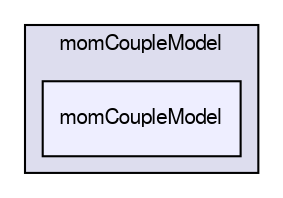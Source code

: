 digraph "/home/cgoniva/CFDEM/CFDEM-x.x-2.1.x/CFDEMcoupling-PUBLIC/src/lagrangian/cfdemParticle/subModels/momCoupleModel/momCoupleModel" {
  compound=true
  node [ fontsize="10", fontname="FreeSans"];
  edge [ labelfontsize="10", labelfontname="FreeSans"];
  subgraph clusterdir_dcb3aeab48fa39adb86db10c6424d70f {
    graph [ bgcolor="#ddddee", pencolor="black", label="momCoupleModel" fontname="FreeSans", fontsize="10", URL="dir_dcb3aeab48fa39adb86db10c6424d70f.html"]
  dir_07dee88fa00734b9f98c889d3dc9ca62 [shape=box, label="momCoupleModel", style="filled", fillcolor="#eeeeff", pencolor="black", URL="dir_07dee88fa00734b9f98c889d3dc9ca62.html"];
  }
}
